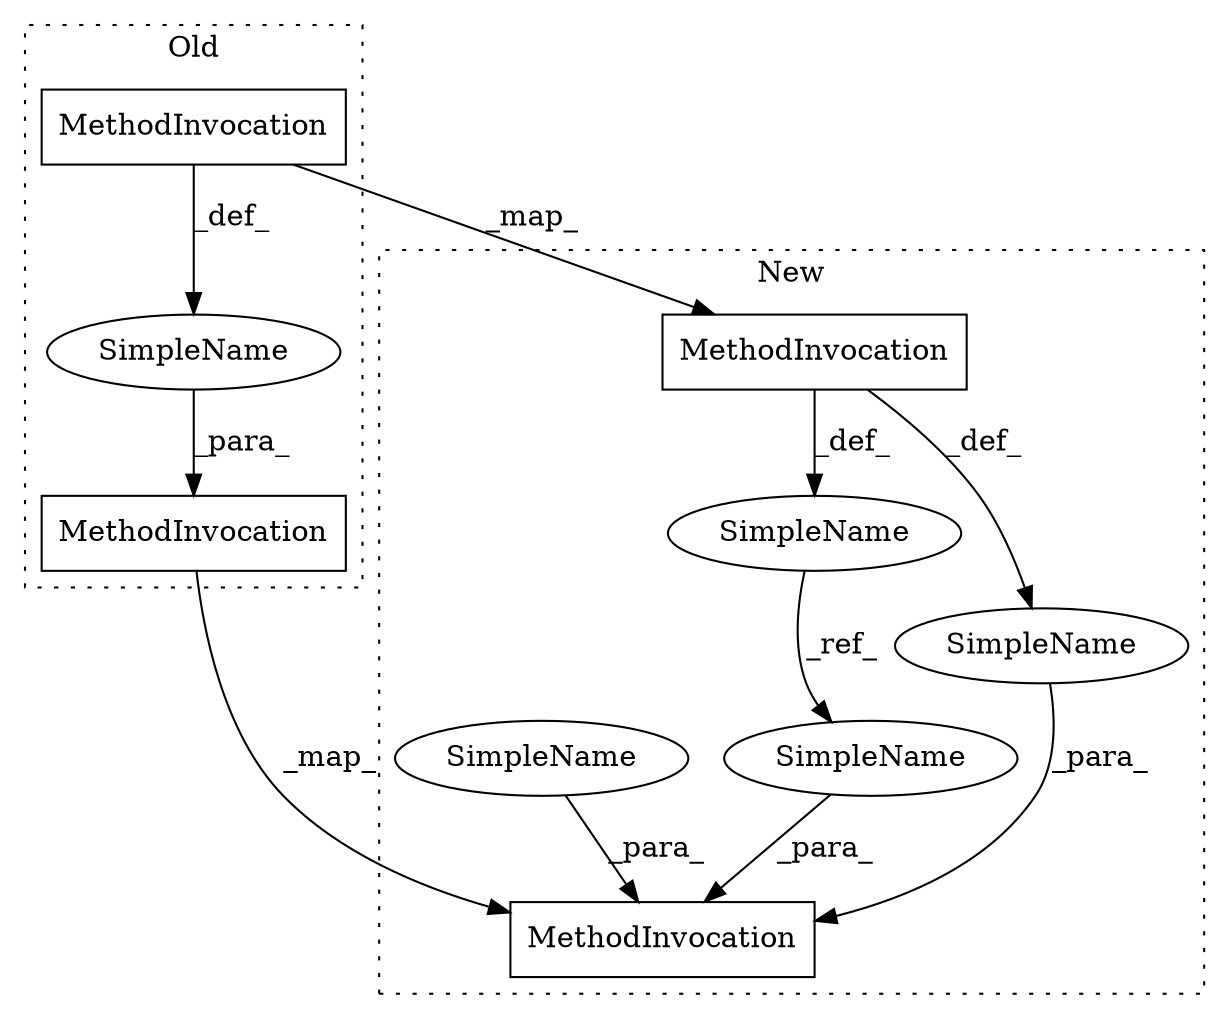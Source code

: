 digraph G {
subgraph cluster0 {
1 [label="MethodInvocation" a="32" s="3829,4026" l="12,1" shape="box"];
4 [label="MethodInvocation" a="32" s="3797,4066" l="11,1" shape="box"];
9 [label="SimpleName" a="42" s="" l="" shape="ellipse"];
label = "Old";
style="dotted";
}
subgraph cluster1 {
2 [label="MethodInvocation" a="32" s="4892,4988" l="11,1" shape="box"];
3 [label="MethodInvocation" a="32" s="4500,4697" l="12,1" shape="box"];
5 [label="SimpleName" a="42" s="4975" l="13" shape="ellipse"];
6 [label="SimpleName" a="42" s="4465" l="13" shape="ellipse"];
7 [label="SimpleName" a="42" s="4903" l="13" shape="ellipse"];
8 [label="SimpleName" a="42" s="" l="" shape="ellipse"];
label = "New";
style="dotted";
}
1 -> 9 [label="_def_"];
1 -> 3 [label="_map_"];
3 -> 6 [label="_def_"];
3 -> 8 [label="_def_"];
4 -> 2 [label="_map_"];
5 -> 2 [label="_para_"];
6 -> 7 [label="_ref_"];
7 -> 2 [label="_para_"];
8 -> 2 [label="_para_"];
9 -> 4 [label="_para_"];
}